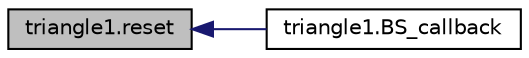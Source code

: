 digraph "triangle1.reset"
{
 // INTERACTIVE_SVG=YES
  edge [fontname="Helvetica",fontsize="10",labelfontname="Helvetica",labelfontsize="10"];
  node [fontname="Helvetica",fontsize="10",shape=record];
  rankdir="LR";
  Node1 [label="triangle1.reset",height=0.2,width=0.4,color="black", fillcolor="grey75", style="filled", fontcolor="black"];
  Node1 -> Node2 [dir="back",color="midnightblue",fontsize="10",style="solid",fontname="Helvetica"];
  Node2 [label="triangle1.BS_callback",height=0.2,width=0.4,color="black", fillcolor="white", style="filled",URL="$da/d05/namespacetriangle1.html#a91e5eb0d61e759e21315a1b68d0d1bfa"];
}
